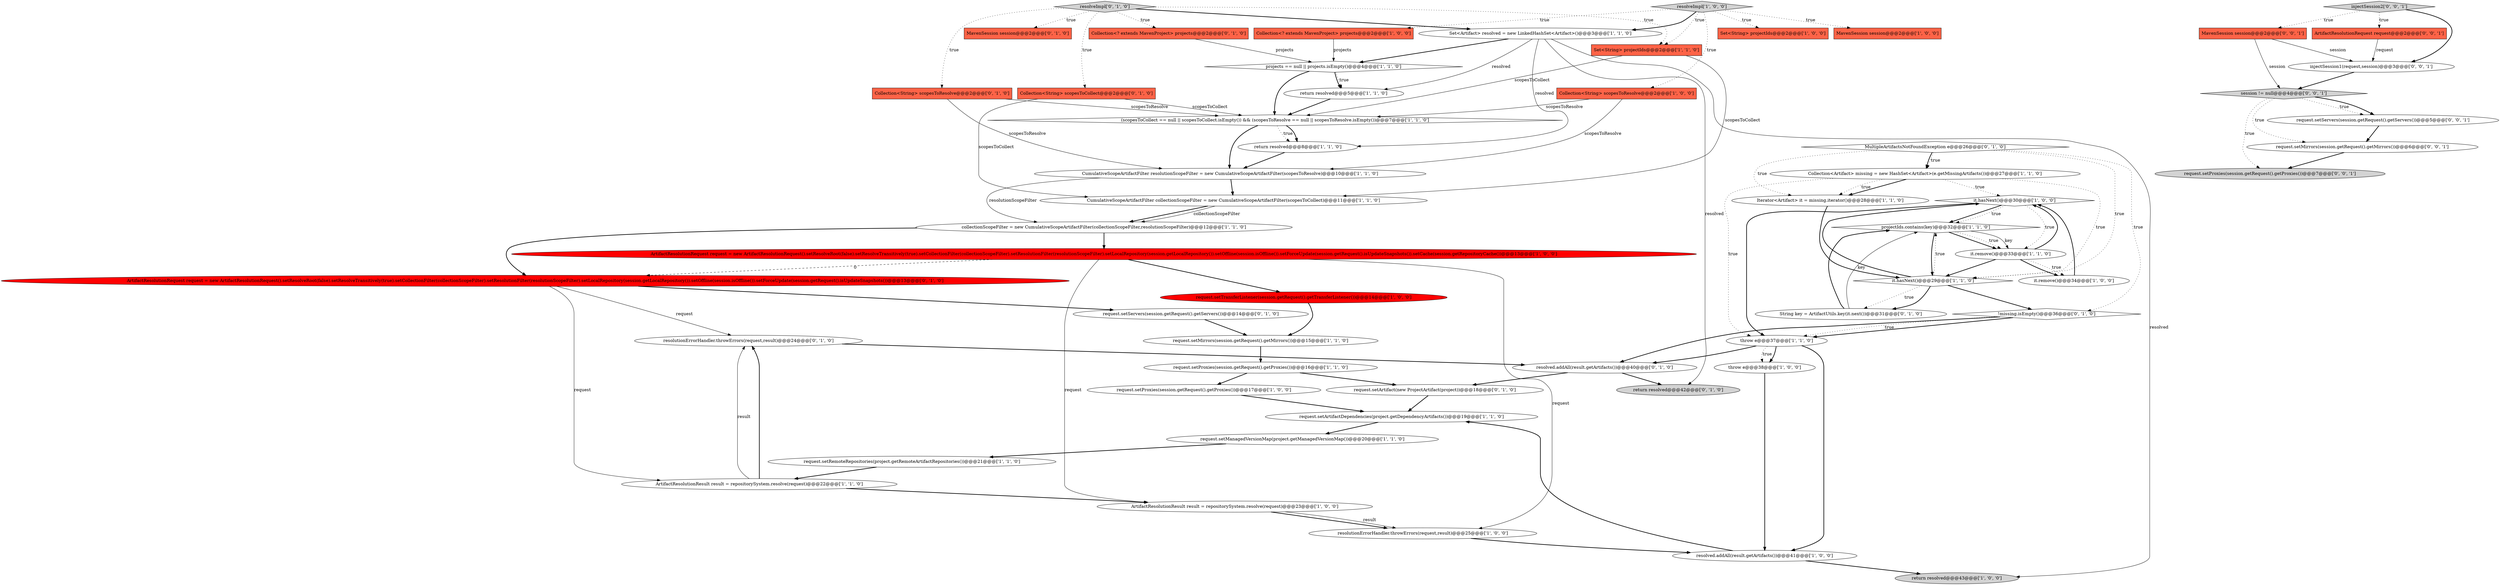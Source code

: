 digraph {
36 [style = filled, label = "MavenSession session@@@2@@@['0', '1', '0']", fillcolor = tomato, shape = box image = "AAA0AAABBB2BBB"];
19 [style = filled, label = "resolved.addAll(result.getArtifacts())@@@41@@@['1', '0', '0']", fillcolor = white, shape = ellipse image = "AAA0AAABBB1BBB"];
0 [style = filled, label = "resolveImpl['1', '0', '0']", fillcolor = lightgray, shape = diamond image = "AAA0AAABBB1BBB"];
22 [style = filled, label = "request.setMirrors(session.getRequest().getMirrors())@@@15@@@['1', '1', '0']", fillcolor = white, shape = ellipse image = "AAA0AAABBB1BBB"];
43 [style = filled, label = "String key = ArtifactUtils.key(it.next())@@@31@@@['0', '1', '0']", fillcolor = white, shape = ellipse image = "AAA0AAABBB2BBB"];
24 [style = filled, label = "return resolved@@@8@@@['1', '1', '0']", fillcolor = white, shape = ellipse image = "AAA0AAABBB1BBB"];
1 [style = filled, label = "throw e@@@37@@@['1', '1', '0']", fillcolor = white, shape = ellipse image = "AAA0AAABBB1BBB"];
21 [style = filled, label = "return resolved@@@43@@@['1', '0', '0']", fillcolor = lightgray, shape = ellipse image = "AAA0AAABBB1BBB"];
38 [style = filled, label = "Collection<String> scopesToCollect@@@2@@@['0', '1', '0']", fillcolor = tomato, shape = box image = "AAA0AAABBB2BBB"];
28 [style = filled, label = "(scopesToCollect == null || scopesToCollect.isEmpty()) && (scopesToResolve == null || scopesToResolve.isEmpty())@@@7@@@['1', '1', '0']", fillcolor = white, shape = diamond image = "AAA0AAABBB1BBB"];
50 [style = filled, label = "ArtifactResolutionRequest request@@@2@@@['0', '0', '1']", fillcolor = tomato, shape = box image = "AAA0AAABBB3BBB"];
26 [style = filled, label = "request.setProxies(session.getRequest().getProxies())@@@16@@@['1', '1', '0']", fillcolor = white, shape = ellipse image = "AAA0AAABBB1BBB"];
54 [style = filled, label = "MavenSession session@@@2@@@['0', '0', '1']", fillcolor = tomato, shape = box image = "AAA0AAABBB3BBB"];
14 [style = filled, label = "Set<String> projectIds@@@2@@@['1', '1', '0']", fillcolor = tomato, shape = box image = "AAA0AAABBB1BBB"];
20 [style = filled, label = "request.setArtifactDependencies(project.getDependencyArtifacts())@@@19@@@['1', '1', '0']", fillcolor = white, shape = ellipse image = "AAA0AAABBB1BBB"];
53 [style = filled, label = "session != null@@@4@@@['0', '0', '1']", fillcolor = lightgray, shape = diamond image = "AAA0AAABBB3BBB"];
32 [style = filled, label = "request.setRemoteRepositories(project.getRemoteArtifactRepositories())@@@21@@@['1', '1', '0']", fillcolor = white, shape = ellipse image = "AAA0AAABBB1BBB"];
34 [style = filled, label = "Set<Artifact> resolved = new LinkedHashSet<Artifact>()@@@3@@@['1', '1', '0']", fillcolor = white, shape = ellipse image = "AAA0AAABBB1BBB"];
45 [style = filled, label = "Collection<String> scopesToResolve@@@2@@@['0', '1', '0']", fillcolor = tomato, shape = box image = "AAA0AAABBB2BBB"];
41 [style = filled, label = "return resolved@@@42@@@['0', '1', '0']", fillcolor = lightgray, shape = ellipse image = "AAA0AAABBB2BBB"];
44 [style = filled, label = "request.setArtifact(new ProjectArtifact(project))@@@18@@@['0', '1', '0']", fillcolor = white, shape = ellipse image = "AAA0AAABBB2BBB"];
56 [style = filled, label = "request.setMirrors(session.getRequest().getMirrors())@@@6@@@['0', '0', '1']", fillcolor = white, shape = ellipse image = "AAA0AAABBB3BBB"];
57 [style = filled, label = "injectSession2['0', '0', '1']", fillcolor = lightgray, shape = diamond image = "AAA0AAABBB3BBB"];
27 [style = filled, label = "it.hasNext()@@@30@@@['1', '0', '0']", fillcolor = white, shape = diamond image = "AAA0AAABBB1BBB"];
40 [style = filled, label = "resolutionErrorHandler.throwErrors(request,result)@@@24@@@['0', '1', '0']", fillcolor = white, shape = ellipse image = "AAA0AAABBB2BBB"];
4 [style = filled, label = "Iterator<Artifact> it = missing.iterator()@@@28@@@['1', '1', '0']", fillcolor = white, shape = ellipse image = "AAA0AAABBB1BBB"];
52 [style = filled, label = "injectSession1(request,session)@@@3@@@['0', '0', '1']", fillcolor = white, shape = ellipse image = "AAA0AAABBB3BBB"];
46 [style = filled, label = "Collection<? extends MavenProject> projects@@@2@@@['0', '1', '0']", fillcolor = tomato, shape = box image = "AAA0AAABBB2BBB"];
17 [style = filled, label = "it.hasNext()@@@29@@@['1', '1', '0']", fillcolor = white, shape = diamond image = "AAA0AAABBB1BBB"];
48 [style = filled, label = "MultipleArtifactsNotFoundException e@@@26@@@['0', '1', '0']", fillcolor = white, shape = diamond image = "AAA0AAABBB2BBB"];
15 [style = filled, label = "request.setManagedVersionMap(project.getManagedVersionMap())@@@20@@@['1', '1', '0']", fillcolor = white, shape = ellipse image = "AAA0AAABBB1BBB"];
3 [style = filled, label = "it.remove()@@@34@@@['1', '0', '0']", fillcolor = white, shape = ellipse image = "AAA0AAABBB1BBB"];
23 [style = filled, label = "throw e@@@38@@@['1', '0', '0']", fillcolor = white, shape = ellipse image = "AAA0AAABBB1BBB"];
30 [style = filled, label = "request.setProxies(session.getRequest().getProxies())@@@17@@@['1', '0', '0']", fillcolor = white, shape = ellipse image = "AAA0AAABBB1BBB"];
33 [style = filled, label = "collectionScopeFilter = new CumulativeScopeArtifactFilter(collectionScopeFilter,resolutionScopeFilter)@@@12@@@['1', '1', '0']", fillcolor = white, shape = ellipse image = "AAA0AAABBB1BBB"];
37 [style = filled, label = "resolveImpl['0', '1', '0']", fillcolor = lightgray, shape = diamond image = "AAA0AAABBB2BBB"];
51 [style = filled, label = "request.setProxies(session.getRequest().getProxies())@@@7@@@['0', '0', '1']", fillcolor = lightgray, shape = ellipse image = "AAA0AAABBB3BBB"];
12 [style = filled, label = "CumulativeScopeArtifactFilter resolutionScopeFilter = new CumulativeScopeArtifactFilter(scopesToResolve)@@@10@@@['1', '1', '0']", fillcolor = white, shape = ellipse image = "AAA0AAABBB1BBB"];
31 [style = filled, label = "request.setTransferListener(session.getRequest().getTransferListener())@@@14@@@['1', '0', '0']", fillcolor = red, shape = ellipse image = "AAA1AAABBB1BBB"];
9 [style = filled, label = "Set<String> projectIds@@@2@@@['1', '0', '0']", fillcolor = tomato, shape = box image = "AAA0AAABBB1BBB"];
42 [style = filled, label = "!missing.isEmpty()@@@36@@@['0', '1', '0']", fillcolor = white, shape = diamond image = "AAA0AAABBB2BBB"];
16 [style = filled, label = "projectIds.contains(key)@@@32@@@['1', '1', '0']", fillcolor = white, shape = diamond image = "AAA0AAABBB1BBB"];
5 [style = filled, label = "MavenSession session@@@2@@@['1', '0', '0']", fillcolor = tomato, shape = box image = "AAA0AAABBB1BBB"];
11 [style = filled, label = "Collection<Artifact> missing = new HashSet<Artifact>(e.getMissingArtifacts())@@@27@@@['1', '1', '0']", fillcolor = white, shape = ellipse image = "AAA0AAABBB1BBB"];
39 [style = filled, label = "ArtifactResolutionRequest request = new ArtifactResolutionRequest().setResolveRoot(false).setResolveTransitively(true).setCollectionFilter(collectionScopeFilter).setResolutionFilter(resolutionScopeFilter).setLocalRepository(session.getLocalRepository()).setOffline(session.isOffline()).setForceUpdate(session.getRequest().isUpdateSnapshots())@@@13@@@['0', '1', '0']", fillcolor = red, shape = ellipse image = "AAA1AAABBB2BBB"];
8 [style = filled, label = "resolutionErrorHandler.throwErrors(request,result)@@@25@@@['1', '0', '0']", fillcolor = white, shape = ellipse image = "AAA0AAABBB1BBB"];
47 [style = filled, label = "resolved.addAll(result.getArtifacts())@@@40@@@['0', '1', '0']", fillcolor = white, shape = ellipse image = "AAA0AAABBB2BBB"];
35 [style = filled, label = "ArtifactResolutionRequest request = new ArtifactResolutionRequest().setResolveRoot(false).setResolveTransitively(true).setCollectionFilter(collectionScopeFilter).setResolutionFilter(resolutionScopeFilter).setLocalRepository(session.getLocalRepository()).setOffline(session.isOffline()).setForceUpdate(session.getRequest().isUpdateSnapshots()).setCache(session.getRepositoryCache())@@@13@@@['1', '0', '0']", fillcolor = red, shape = ellipse image = "AAA1AAABBB1BBB"];
10 [style = filled, label = "projects == null || projects.isEmpty()@@@4@@@['1', '1', '0']", fillcolor = white, shape = diamond image = "AAA0AAABBB1BBB"];
6 [style = filled, label = "Collection<? extends MavenProject> projects@@@2@@@['1', '0', '0']", fillcolor = tomato, shape = box image = "AAA0AAABBB1BBB"];
29 [style = filled, label = "ArtifactResolutionResult result = repositorySystem.resolve(request)@@@23@@@['1', '0', '0']", fillcolor = white, shape = ellipse image = "AAA0AAABBB1BBB"];
2 [style = filled, label = "return resolved@@@5@@@['1', '1', '0']", fillcolor = white, shape = ellipse image = "AAA0AAABBB1BBB"];
18 [style = filled, label = "ArtifactResolutionResult result = repositorySystem.resolve(request)@@@22@@@['1', '1', '0']", fillcolor = white, shape = ellipse image = "AAA0AAABBB1BBB"];
7 [style = filled, label = "it.remove()@@@33@@@['1', '1', '0']", fillcolor = white, shape = ellipse image = "AAA0AAABBB1BBB"];
49 [style = filled, label = "request.setServers(session.getRequest().getServers())@@@14@@@['0', '1', '0']", fillcolor = white, shape = ellipse image = "AAA0AAABBB2BBB"];
55 [style = filled, label = "request.setServers(session.getRequest().getServers())@@@5@@@['0', '0', '1']", fillcolor = white, shape = ellipse image = "AAA0AAABBB3BBB"];
25 [style = filled, label = "CumulativeScopeArtifactFilter collectionScopeFilter = new CumulativeScopeArtifactFilter(scopesToCollect)@@@11@@@['1', '1', '0']", fillcolor = white, shape = ellipse image = "AAA0AAABBB1BBB"];
13 [style = filled, label = "Collection<String> scopesToResolve@@@2@@@['1', '0', '0']", fillcolor = tomato, shape = box image = "AAA0AAABBB1BBB"];
0->5 [style = dotted, label="true"];
38->28 [style = solid, label="scopesToCollect"];
25->33 [style = bold, label=""];
30->20 [style = bold, label=""];
38->25 [style = solid, label="scopesToCollect"];
11->1 [style = dotted, label="true"];
16->7 [style = bold, label=""];
0->6 [style = dotted, label="true"];
1->23 [style = bold, label=""];
53->55 [style = dotted, label="true"];
49->22 [style = bold, label=""];
3->27 [style = bold, label=""];
16->7 [style = dotted, label="true"];
54->52 [style = solid, label="session"];
37->38 [style = dotted, label="true"];
35->8 [style = solid, label="request"];
39->49 [style = bold, label=""];
40->47 [style = bold, label=""];
37->36 [style = dotted, label="true"];
42->1 [style = bold, label=""];
39->40 [style = solid, label="request"];
1->23 [style = dotted, label="true"];
32->18 [style = bold, label=""];
17->27 [style = bold, label=""];
20->15 [style = bold, label=""];
2->28 [style = bold, label=""];
35->31 [style = bold, label=""];
34->24 [style = solid, label="resolved"];
43->16 [style = bold, label=""];
50->52 [style = solid, label="request"];
57->54 [style = dotted, label="true"];
53->51 [style = dotted, label="true"];
34->41 [style = solid, label="resolved"];
13->28 [style = solid, label="scopesToResolve"];
19->20 [style = bold, label=""];
18->40 [style = solid, label="result"];
16->17 [style = bold, label=""];
27->16 [style = bold, label=""];
35->29 [style = solid, label="request"];
17->42 [style = bold, label=""];
37->45 [style = dotted, label="true"];
37->46 [style = dotted, label="true"];
56->51 [style = bold, label=""];
17->16 [style = dotted, label="true"];
0->34 [style = bold, label=""];
28->24 [style = dotted, label="true"];
57->50 [style = dotted, label="true"];
44->20 [style = bold, label=""];
16->7 [style = solid, label="key"];
17->43 [style = dotted, label="true"];
47->41 [style = bold, label=""];
28->24 [style = bold, label=""];
47->44 [style = bold, label=""];
0->14 [style = dotted, label="true"];
10->2 [style = bold, label=""];
14->25 [style = solid, label="scopesToCollect"];
37->14 [style = dotted, label="true"];
1->19 [style = bold, label=""];
39->18 [style = solid, label="request"];
46->10 [style = solid, label="projects"];
22->26 [style = bold, label=""];
48->4 [style = dotted, label="true"];
24->12 [style = bold, label=""];
7->17 [style = bold, label=""];
4->17 [style = bold, label=""];
18->40 [style = bold, label=""];
11->4 [style = bold, label=""];
11->17 [style = dotted, label="true"];
42->47 [style = bold, label=""];
11->4 [style = dotted, label="true"];
28->12 [style = bold, label=""];
6->10 [style = solid, label="projects"];
17->43 [style = bold, label=""];
35->39 [style = dashed, label="0"];
42->1 [style = dotted, label="true"];
11->27 [style = dotted, label="true"];
26->44 [style = bold, label=""];
10->2 [style = dotted, label="true"];
48->11 [style = bold, label=""];
53->56 [style = dotted, label="true"];
23->19 [style = bold, label=""];
34->2 [style = solid, label="resolved"];
54->53 [style = solid, label="session"];
0->9 [style = dotted, label="true"];
34->21 [style = solid, label="resolved"];
19->21 [style = bold, label=""];
53->55 [style = bold, label=""];
27->16 [style = dotted, label="true"];
29->8 [style = bold, label=""];
29->8 [style = solid, label="result"];
33->35 [style = bold, label=""];
27->1 [style = bold, label=""];
10->28 [style = bold, label=""];
31->22 [style = bold, label=""];
52->53 [style = bold, label=""];
0->13 [style = dotted, label="true"];
8->19 [style = bold, label=""];
48->42 [style = dotted, label="true"];
12->33 [style = solid, label="resolutionScopeFilter"];
34->10 [style = bold, label=""];
7->3 [style = bold, label=""];
55->56 [style = bold, label=""];
25->33 [style = solid, label="collectionScopeFilter"];
26->30 [style = bold, label=""];
57->52 [style = bold, label=""];
48->11 [style = dotted, label="true"];
18->29 [style = bold, label=""];
43->16 [style = solid, label="key"];
1->47 [style = bold, label=""];
27->7 [style = dotted, label="true"];
33->39 [style = bold, label=""];
45->12 [style = solid, label="scopesToResolve"];
7->3 [style = dotted, label="true"];
14->28 [style = solid, label="scopesToCollect"];
12->25 [style = bold, label=""];
37->34 [style = bold, label=""];
7->27 [style = bold, label=""];
15->32 [style = bold, label=""];
13->12 [style = solid, label="scopesToResolve"];
45->28 [style = solid, label="scopesToResolve"];
48->17 [style = dotted, label="true"];
}
